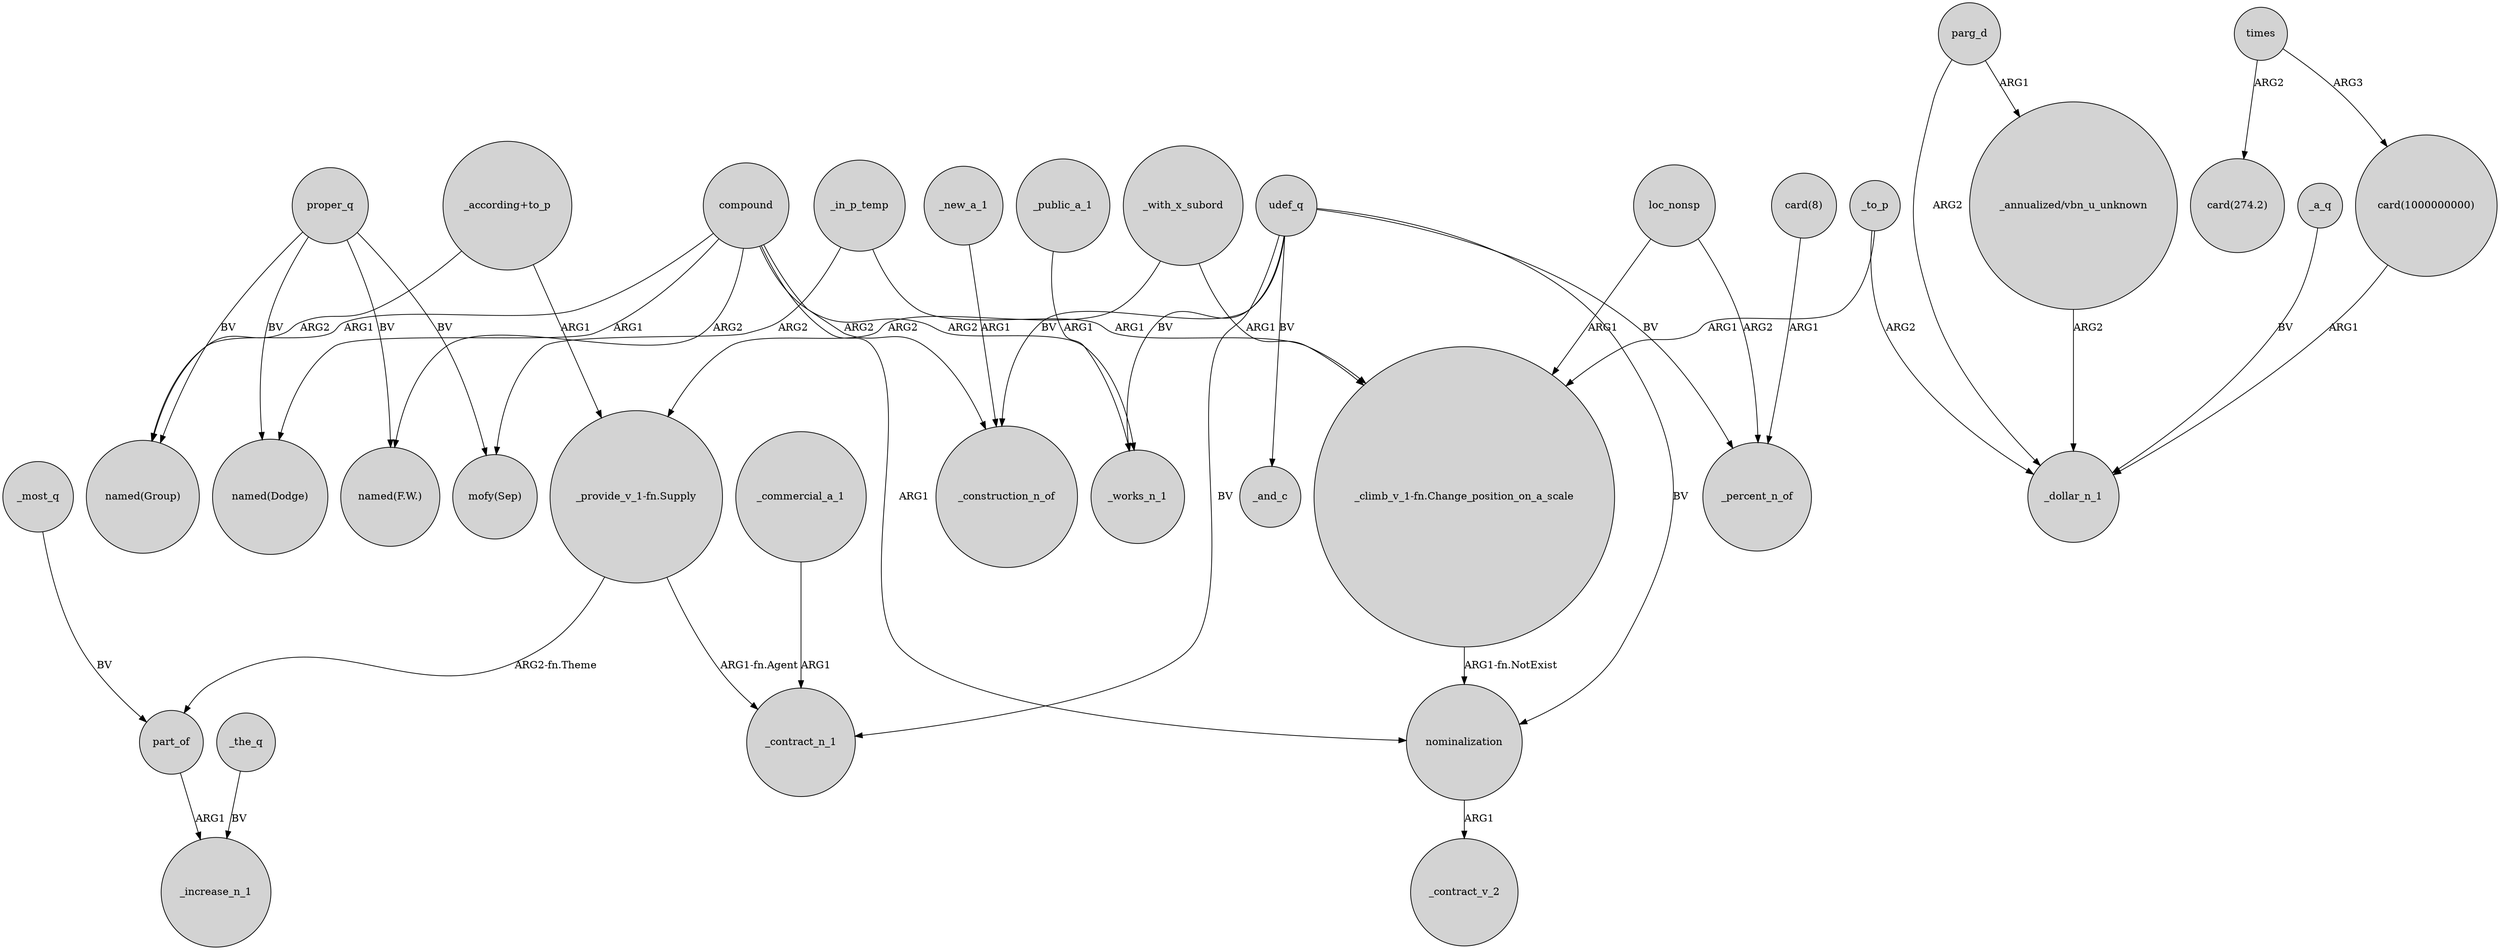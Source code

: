digraph {
	node [shape=circle style=filled]
	"_provide_v_1-fn.Supply" -> part_of [label="ARG2-fn.Theme"]
	_to_p -> _dollar_n_1 [label=ARG2]
	_the_q -> _increase_n_1 [label=BV]
	parg_d -> "_annualized/vbn_u_unknown" [label=ARG1]
	_commercial_a_1 -> _contract_n_1 [label=ARG1]
	loc_nonsp -> "_climb_v_1-fn.Change_position_on_a_scale" [label=ARG1]
	compound -> "named(F.W.)" [label=ARG2]
	_new_a_1 -> _construction_n_of [label=ARG1]
	"_annualized/vbn_u_unknown" -> _dollar_n_1 [label=ARG2]
	_to_p -> "_climb_v_1-fn.Change_position_on_a_scale" [label=ARG1]
	compound -> "named(Dodge)" [label=ARG1]
	proper_q -> "mofy(Sep)" [label=BV]
	_in_p_temp -> "_climb_v_1-fn.Change_position_on_a_scale" [label=ARG1]
	_a_q -> _dollar_n_1 [label=BV]
	_with_x_subord -> "_climb_v_1-fn.Change_position_on_a_scale" [label=ARG1]
	times -> "card(1000000000)" [label=ARG3]
	compound -> "named(Group)" [label=ARG1]
	compound -> _works_n_1 [label=ARG2]
	loc_nonsp -> _percent_n_of [label=ARG2]
	part_of -> _increase_n_1 [label=ARG1]
	proper_q -> "named(Dodge)" [label=BV]
	udef_q -> nominalization [label=BV]
	times -> "card(274.2)" [label=ARG2]
	"_according+to_p" -> "_provide_v_1-fn.Supply" [label=ARG1]
	nominalization -> _contract_v_2 [label=ARG1]
	_most_q -> part_of [label=BV]
	parg_d -> _dollar_n_1 [label=ARG2]
	"card(8)" -> _percent_n_of [label=ARG1]
	proper_q -> "named(F.W.)" [label=BV]
	_public_a_1 -> _works_n_1 [label=ARG1]
	proper_q -> "named(Group)" [label=BV]
	udef_q -> _percent_n_of [label=BV]
	"_provide_v_1-fn.Supply" -> _contract_n_1 [label="ARG1-fn.Agent"]
	compound -> _construction_n_of [label=ARG2]
	"card(1000000000)" -> _dollar_n_1 [label=ARG1]
	_with_x_subord -> "_provide_v_1-fn.Supply" [label=ARG2]
	udef_q -> _construction_n_of [label=BV]
	udef_q -> _contract_n_1 [label=BV]
	udef_q -> _and_c [label=BV]
	compound -> nominalization [label=ARG1]
	_in_p_temp -> "mofy(Sep)" [label=ARG2]
	udef_q -> _works_n_1 [label=BV]
	"_according+to_p" -> "named(Group)" [label=ARG2]
	"_climb_v_1-fn.Change_position_on_a_scale" -> nominalization [label="ARG1-fn.NotExist"]
}
